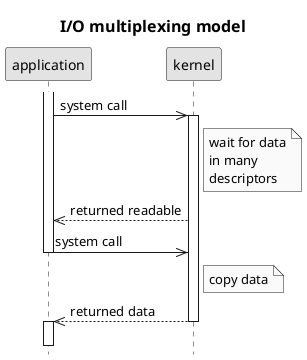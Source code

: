 @startuml
title I/O multiplexing model
hide footbox
skinparam monochrome true
skinparam titleFontSize 16
activate application
application->>kernel: system call
activate kernel
Note right of kernel: wait for data\nin many\ndescriptors
kernel-->>application: returned readable
application->>kernel: system call
deactivate application
Note right of kernel: copy data
kernel-->>application: returned data
deactivate kernel
activate application
||15||
@enduml
